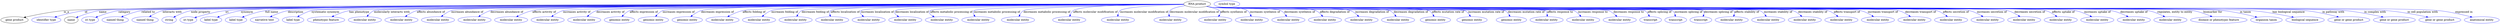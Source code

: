 digraph {
	graph [bb="0,0,10519,122"];
	node [label="\N"];
	"RNA product"	 [height=0.5,
		label="RNA product",
		pos="5073,104",
		width=1.5978];
	"gene product"	 [height=0.5,
		pos="56.025,18",
		width=1.5563];
	"RNA product" -> "gene product"	 [label=is_a,
		lp="287.3,61",
		pos="e,97.194,30.451 5015.2,103.89 4487.8,102.87 522.85,94.296 275.47,68 216.9,61.773 151.21,45.54 107.1,33.246"];
	id	 [color=blue,
		height=0.5,
		label="identifier type",
		pos="189.03,18",
		width=1.652];
	"RNA product" -> id	 [color=blue,
		label=id,
		lp="372.47,61",
		pos="e,227.08,31.948 5015.1,103.77 4484.7,101.66 486.99,85.203 366.14,68 321.32,61.621 271.86,46.988 236.63,35.191",
		style=solid];
	name	 [height=0.5,
		pos="296.03,18",
		width=0.81271];
	"RNA product" -> name	 [color=blue,
		label=name,
		lp="445.18,61",
		pos="e,318.94,29.662 5015.5,103.81 4490.5,102.03 548.42,87.992 429.71,68 393.58,61.916 354.6,46.183 328.1,33.975",
		style=solid];
	category	 [color=blue,
		height=0.5,
		label="iri type",
		pos="379.03,18",
		width=0.9834];
	"RNA product" -> category	 [color=blue,
		label=category,
		lp="537.12,61",
		pos="e,404.39,30.673 5015.3,103.81 4494.9,102.09 629.17,88.58 512.83,68 477.82,61.805 440.05,46.864 413.59,34.917",
		style=solid];
	"related to"	 [color=blue,
		height=0.5,
		label="named thing",
		pos="486.03,18",
		width=1.5019];
	"RNA product" -> "related to"	 [color=blue,
		label="related to",
		lp="636.26,61",
		pos="e,515.01,33.378 5015.3,103.84 4501.1,102.33 722.88,90.54 609.55,68 579.7,62.063 547.92,49.027 524.06,37.754",
		style=solid];
	"interacts with"	 [color=blue,
		height=0.5,
		label="named thing",
		pos="612.03,18",
		width=1.5019];
	"RNA product" -> "interacts with"	 [color=blue,
		label="interacts with",
		lp="736.93,61",
		pos="e,633.28,34.564 5015.2,103.94 4506.4,103.32 807.37,97.851 698.21,68 677.94,62.456 657.5,50.911 641.61,40.311",
		style=solid];
	"node property"	 [color=blue,
		height=0.5,
		label=string,
		pos="714.03,18",
		width=0.8403];
	"RNA product" -> "node property"	 [color=blue,
		label="node property",
		lp="855.1,61",
		pos="e,734.44,31.454 5015.2,103.87 4514.2,102.69 922.93,93.334 815.88,68 789.9,61.851 762.88,48.198 743.2,36.71",
		style=solid];
	iri	 [color=blue,
		height=0.5,
		label="iri type",
		pos="798.03,18",
		width=0.9834];
	"RNA product" -> iri	 [color=blue,
		label=iri,
		lp="973.25,61",
		pos="e,825.27,29.821 5015.5,103.89 4533.1,102.96 1176.5,95.47 966.58,68 909.91,60.584 896.28,53.974 842.03,36 839.63,35.205 837.17,34.343 \
834.71,33.441",
		style=solid];
	synonym	 [color=blue,
		height=0.5,
		label="label type",
		pos="896.03,18",
		width=1.2425];
	"RNA product" -> synonym	 [color=blue,
		label=synonym,
		lp="1058.7,61",
		pos="e,924.8,31.819 5015.2,103.76 4528.5,101.69 1135.2,86.633 1032.7,68 998.26,61.742 961.09,47.622 934.21,35.977",
		style=solid];
	"full name"	 [color=blue,
		height=0.5,
		label="label type",
		pos="1003,18",
		width=1.2425];
	"RNA product" -> "full name"	 [color=blue,
		label="full name",
		lp="1162.7,61",
		pos="e,1031.4,32.052 5015.5,103.75 4537.2,101.67 1235.5,86.629 1135.8,68 1102.5,61.777 1066.6,47.798 1040.6,36.199",
		style=solid];
	description	 [color=blue,
		height=0.5,
		label="narrative text",
		pos="1123,18",
		width=1.5834];
	"RNA product" -> description	 [color=blue,
		label=description,
		lp="1265.1,61",
		pos="e,1150.1,34.093 5015.4,103.79 4543.7,102.03 1330.3,89.241 1233.8,68 1207.6,62.231 1180.1,49.853 1159,38.858",
		style=solid];
	"systematic synonym"	 [color=blue,
		height=0.5,
		label="label type",
		pos="1243,18",
		width=1.2425];
	"RNA product" -> "systematic synonym"	 [color=blue,
		label="systematic synonym",
		lp="1391,61",
		pos="e,1264.6,34.068 5015.4,103.84 4550.6,102.49 1426.1,92.553 1333.1,68 1311.8,62.374 1290.1,50.585 1273.4,39.867",
		style=solid];
	"has phenotype"	 [color=blue,
		height=0.5,
		label="phenotypic feature",
		pos="1382,18",
		width=2.1155];
	"RNA product" -> "has phenotype"	 [color=blue,
		label="has phenotype",
		lp="1532.3,61",
		pos="e,1410.2,34.827 5015.4,103.75 4561.9,101.77 1581.3,87.983 1491.5,68 1466.2,62.365 1439.8,50.456 1419.2,39.675",
		style=solid];
	"molecularly interacts with"	 [color=blue,
		height=0.5,
		label="molecular entity",
		pos="1544,18",
		width=1.8837];
	"RNA product" -> "molecularly interacts with"	 [color=blue,
		label="molecularly interacts with",
		lp="1670.1,61",
		pos="e,1557.1,35.914 5015.2,103.69 4565.3,101.24 1638.2,84.703 1596.9,68 1584.1,62.847 1572.6,53.031 1563.7,43.452",
		style=solid];
	"affects abundance of"	 [color=blue,
		height=0.5,
		label="molecular entity",
		pos="1698,18",
		width=1.8837];
	"RNA product" -> "affects abundance of"	 [color=blue,
		label="affects abundance of",
		lp="1834.8,61",
		pos="e,1718.1,35.273 5015.2,103.81 4582,102.32 1857.2,92.042 1776.5,68 1758.4,62.622 1740.5,51.748 1726.4,41.51",
		style=solid];
	"increases abundance of"	 [color=blue,
		height=0.5,
		label="molecular entity",
		pos="1852,18",
		width=1.8837];
	"RNA product" -> "increases abundance of"	 [color=blue,
		label="increases abundance of",
		lp="1988.9,61",
		pos="e,1870.2,35.498 5015.5,103.81 4594.1,102.4 1999.7,92.668 1923.2,68 1906.7,62.678 1890.7,52.068 1878,41.987",
		style=solid];
	"decreases abundance of"	 [color=blue,
		height=0.5,
		label="molecular entity",
		pos="2006,18",
		width=1.8837];
	"RNA product" -> "decreases abundance of"	 [color=blue,
		label="decreases abundance of",
		lp="2154.1,61",
		pos="e,2027.1,35.273 5015.3,103.73 4606.2,101.74 2160.9,89.013 2087.9,68 2069,62.572 2050.2,51.543 2035.3,41.221",
		style=solid];
	"affects activity of"	 [color=blue,
		height=0.5,
		label="molecular entity",
		pos="2160,18",
		width=1.8837];
	"RNA product" -> "affects activity of"	 [color=blue,
		label="affects activity of",
		lp="2310.9,61",
		pos="e,2185.9,34.798 5015.2,103.61 4620,100.93 2330.7,84.661 2261.3,68 2237.9,62.373 2213.6,50.626 2194.7,39.932",
		style=solid];
	"increases activity of"	 [color=blue,
		height=0.5,
		label="molecular entity",
		pos="2314,18",
		width=1.8837];
	"RNA product" -> "increases activity of"	 [color=blue,
		label="increases activity of",
		lp="2449,61",
		pos="e,2334,35.256 5015.4,103.66 4631.6,101.37 2457.1,87.519 2392.1,68 2374.1,62.598 2356.3,51.722 2342.2,41.489",
		style=solid];
	"decreases activity of"	 [color=blue,
		height=0.5,
		label="molecular entity",
		pos="2468,18",
		width=1.8837];
	"RNA product" -> "decreases activity of"	 [color=blue,
		label="decreases activity of",
		lp="2591.2,61",
		pos="e,2484.6,35.462 5015.5,103.68 4643.7,101.56 2594.4,88.92 2533.7,68 2518.3,62.68 2503.6,52.217 2492.1,42.23",
		style=solid];
	"affects expression of"	 [color=blue,
		height=0.5,
		label="genomic entity",
		pos="2617,18",
		width=1.7475];
	"RNA product" -> "affects expression of"	 [color=blue,
		label="affects expression of",
		lp="2732.8,61",
		pos="e,2631.3,35.668 5015.5,103.68 4656,101.62 2730.8,89.606 2674.4,68 2660.8,62.764 2648.2,52.698 2638.3,42.963",
		style=solid];
	"increases expression of"	 [color=blue,
		height=0.5,
		label="genomic entity",
		pos="2761,18",
		width=1.7475];
	"RNA product" -> "increases expression of"	 [color=blue,
		label="increases expression of",
		lp="2881.9,61",
		pos="e,2774.8,35.9 5015.3,103.64 4667.9,101.4 2868.9,88.806 2816.2,68 2803.1,62.83 2791.2,53.012 2781.8,43.435",
		style=solid];
	"decreases expression of"	 [color=blue,
		height=0.5,
		label="genomic entity",
		pos="2905,18",
		width=1.7475];
	"RNA product" -> "decreases expression of"	 [color=blue,
		label="decreases expression of",
		lp="3044.1,61",
		pos="e,2923.4,35.218 5015.4,103.95 4688.4,103.53 3077.5,99.837 2977.9,68 2961,62.598 2944.5,51.871 2931.5,41.733",
		style=solid];
	"affects folding of"	 [color=blue,
		height=0.5,
		label="molecular entity",
		pos="3054,18",
		width=1.8837];
	"RNA product" -> "affects folding of"	 [color=blue,
		label="affects folding of",
		lp="3197.1,61",
		pos="e,3078.5,34.995 5015.4,103.67 4704.9,101.81 3241.4,91.816 3148.9,68 3127.1,62.389 3104.7,50.923 3087.2,40.385",
		style=solid];
	"increases folding of"	 [color=blue,
		height=0.5,
		label="molecular entity",
		pos="3208,18",
		width=1.8837];
	"RNA product" -> "increases folding of"	 [color=blue,
		label="increases folding of",
		lp="3330.2,61",
		pos="e,3225.1,35.681 5015.2,103.84 4716.6,102.89 3358.7,96.979 3274.6,68 3259.2,62.678 3244.4,52.32 3232.7,42.406",
		style=solid];
	"decreases folding of"	 [color=blue,
		height=0.5,
		label="molecular entity",
		pos="3362,18",
		width=1.8837];
	"RNA product" -> "decreases folding of"	 [color=blue,
		label="decreases folding of",
		lp="3464.4,61",
		pos="e,3372.6,35.798 5015.2,103.37 4725.5,100.17 3444.6,85.045 3407.3,68 3395.9,62.809 3386.2,53.255 3378.7,43.878",
		style=solid];
	"affects localization of"	 [color=blue,
		height=0.5,
		label="molecular entity",
		pos="3516,18",
		width=1.8837];
	"RNA product" -> "affects localization of"	 [color=blue,
		label="affects localization of",
		lp="3594.5,61",
		pos="e,3517.6,36.319 5015.4,103.54 4739.3,101.22 3564.6,90.061 3534,68 3526.9,62.862 3522.6,54.624 3520,46.304",
		style=solid];
	"increases localization of"	 [color=blue,
		height=0.5,
		label="molecular entity",
		pos="3670,18",
		width=1.8837];
	"RNA product" -> "increases localization of"	 [color=blue,
		label="increases localization of",
		lp="3731.7,61",
		pos="e,3661.4,36.008 5015.4,103.62 4753.4,101.74 3687.7,92.591 3663.8,68 3658,62.121 3657.3,53.833 3658.8,45.693",
		style=solid];
	"decreases localization of"	 [color=blue,
		height=0.5,
		label="molecular entity",
		pos="3824,18",
		width=1.8837];
	"RNA product" -> "decreases localization of"	 [color=blue,
		label="decreases localization of",
		lp="3876.8,61",
		pos="e,3810.2,35.735 5015.2,103.44 4770.1,100.94 3828.7,89.932 3807.4,68 3801.3,61.71 3802.1,53.115 3805.5,44.826",
		style=solid];
	"affects metabolic processing of"	 [color=blue,
		height=0.5,
		label="molecular entity",
		pos="3978,18",
		width=1.8837];
	"RNA product" -> "affects metabolic processing of"	 [color=blue,
		label="affects metabolic processing of",
		lp="4040.2,61",
		pos="e,3959.7,35.336 5015.4,103.23 4789,100.05 3971.4,87.265 3952.7,68 3946,61.081 3948.3,52.036 3953.6,43.544",
		style=solid];
	"increases metabolic processing of"	 [color=blue,
		height=0.5,
		label="molecular entity",
		pos="4132,18",
		width=1.8837];
	"RNA product" -> "increases metabolic processing of"	 [color=blue,
		label="increases metabolic processing of",
		lp="4233.3,61",
		pos="e,4129.1,36.343 5015.5,103.81 4816.9,102.9 4170.9,97.642 4138.5,68 4132.5,62.52 4130,54.441 4129.2,46.369",
		style=solid];
	"decreases metabolic processing of"	 [color=blue,
		height=0.5,
		label="molecular entity",
		pos="4314,18",
		width=1.8837];
	"RNA product" -> "decreases metabolic processing of"	 [color=blue,
		label="decreases metabolic processing of",
		lp="4440.5,61",
		pos="e,4319.9,35.997 5015.4,102.63 4848.3,98.453 4372.8,85.128 4344.2,68 4335.5,62.805 4329,54.054 4324.3,45.311",
		style=solid];
	"affects molecular modification of"	 [color=blue,
		height=0.5,
		label="molecular entity",
		pos="4528,18",
		width=1.8837];
	"RNA product" -> "affects molecular modification of"	 [color=blue,
		label="affects molecular modification of",
		lp="4644,61",
		pos="e,4531.2,36.266 5015.2,103.35 4887,101.45 4587.4,94.216 4550.1,68 4542.6,62.75 4537.6,54.373 4534.3,45.965",
		style=solid];
	"increases molecular modification of"	 [color=blue,
		height=0.5,
		label="molecular entity",
		pos="4737,18",
		width=1.8837];
	"RNA product" -> "increases molecular modification of"	 [color=blue,
		label="increases molecular modification of",
		lp="4849.1,61",
		pos="e,4736.4,36.334 5015.9,101.2 4928.1,96.374 4768.4,85.321 4748.8,68 4742.6,62.511 4739.4,54.43 4737.7,46.358",
		style=solid];
	"decreases molecular modification of"	 [color=blue,
		height=0.5,
		label="molecular entity",
		pos="4960,18",
		width=1.8837];
	"RNA product" -> "decreases molecular modification of"	 [color=blue,
		label="decreases molecular modification of",
		lp="5059.3,61",
		pos="e,4953.8,36.279 5023.7,94.704 4996.2,88.391 4965.7,79.168 4957.5,68 4953,61.839 4951.8,54.006 4952.3,46.378",
		style=solid];
	"affects synthesis of"	 [color=blue,
		height=0.5,
		label="molecular entity",
		pos="5149,18",
		width=1.8837];
	"RNA product" -> "affects synthesis of"	 [color=blue,
		label="affects synthesis of",
		lp="5221.6,61",
		pos="e,5161.4,35.805 5116.4,91.943 5136.9,85.289 5158.2,76.641 5164,68 5168.7,61.18 5168.1,52.89 5165.5,45.038",
		style=solid];
	"increases synthesis of"	 [color=blue,
		height=0.5,
		label="molecular entity",
		pos="5303,18",
		width=1.8837];
	"RNA product" -> "increases synthesis of"	 [color=blue,
		label="increases synthesis of",
		lp="5351.7,61",
		pos="e,5299,36.096 5115.1,91.601 5123,89.533 5131.2,87.558 5139,86 5169.8,79.859 5253.6,86.367 5279,68 5286.5,62.57 5291.8,54.148 5295.4,\
45.755",
		style=solid];
	"decreases synthesis of"	 [color=blue,
		height=0.5,
		label="molecular entity",
		pos="5457,18",
		width=1.8837];
	"RNA product" -> "decreases synthesis of"	 [color=blue,
		label="decreases synthesis of",
		lp="5495.8,61",
		pos="e,5447.4,36.062 5114.3,91.38 5122.4,89.281 5130.9,87.351 5139,86 5199.9,75.833 5361.2,96.18 5416,68 5426.3,62.715 5435,53.581 5441.6,\
44.554",
		style=solid];
	"affects degradation of"	 [color=blue,
		height=0.5,
		label="molecular entity",
		pos="5611,18",
		width=1.8837];
	"RNA product" -> "affects degradation of"	 [color=blue,
		label="affects degradation of",
		lp="5643.9,61",
		pos="e,5599.2,35.727 5113.9,91.326 5122.2,89.204 5130.8,87.278 5139,86 5185.5,78.766 5519.1,87.14 5562,68 5574,62.669 5584.6,52.96 5592.8,\
43.506",
		style=solid];
	"increases degradation of"	 [color=blue,
		height=0.5,
		label="molecular entity",
		pos="5765,18",
		width=1.8837];
	"RNA product" -> "increases degradation of"	 [color=blue,
		label="increases degradation of",
		lp="5800,61",
		pos="e,5750.9,35.822 5113.9,91.255 5122.1,89.138 5130.8,87.233 5139,86 5201.7,76.599 5650.2,91.516 5709,68 5722.2,62.733 5734.3,52.9 \
5743.9,43.339",
		style=solid];
	"decreases degradation of"	 [color=blue,
		height=0.5,
		label="molecular entity",
		pos="5919,18",
		width=1.8837];
	"RNA product" -> "decreases degradation of"	 [color=blue,
		label="decreases degradation of",
		lp="5961.2,61",
		pos="e,5907.8,35.799 5113.9,91.209 5122.1,89.096 5130.8,87.205 5139,86 5219.6,74.196 5797.7,101.25 5872,68 5883.6,62.81 5893.7,53.256 \
5901.6,43.879",
		style=solid];
	"affects mutation rate of"	 [color=blue,
		height=0.5,
		label="genomic entity",
		pos="6072,18",
		width=1.7475];
	"RNA product" -> "affects mutation rate of"	 [color=blue,
		label="affects mutation rate of",
		lp="6116,61",
		pos="e,6063.5,36.228 5113.9,91.18 5122.1,89.07 5130.8,87.186 5139,86 5188.2,78.904 5989.7,90.546 6034,68 6044,62.906 6052.2,53.809 6058.3,\
44.759",
		style=solid];
	"increases mutation rate of"	 [color=blue,
		height=0.5,
		label="genomic entity",
		pos="6225,18",
		width=1.7475];
	"RNA product" -> "increases mutation rate of"	 [color=blue,
		label="increases mutation rate of",
		lp="6275.1,61",
		pos="e,6215.8,36.265 5113.9,91.161 5122.1,89.052 5130.8,87.174 5139,86 5196.6,77.79 6132.9,93.627 6185,68 6195.3,62.948 6203.8,53.86 \
6210.3,44.805",
		style=solid];
	"decreases mutation rate of"	 [color=blue,
		height=0.5,
		label="genomic entity",
		pos="6386,18",
		width=1.7475];
	"RNA product" -> "decreases mutation rate of"	 [color=blue,
		label="decreases mutation rate of",
		lp="6441.3,61",
		pos="e,6378.6,36.21 5113.9,91.146 5122.1,89.038 5130.8,87.165 5139,86 5205.7,76.566 6291.5,99.541 6351,68 6360.6,62.938 6368.1,53.972 \
6373.6,45.017",
		style=solid];
	"affects response to"	 [color=blue,
		height=0.5,
		label="molecular entity",
		pos="6535,18",
		width=1.8837];
	"RNA product" -> "affects response to"	 [color=blue,
		label="affects response to",
		lp="6582,61",
		pos="e,6534.3,36.294 5113.9,91.134 5122.1,89.027 5130.8,87.157 5139,86 5177,80.664 6488.2,90.804 6519,68 6526,62.835 6530,54.59 6532.3,\
46.273",
		style=solid];
	"increases response to"	 [color=blue,
		height=0.5,
		label="molecular entity",
		pos="6689,18",
		width=1.8837];
	"RNA product" -> "increases response to"	 [color=blue,
		label="increases response to",
		lp="6719.1,61",
		pos="e,6676.6,35.892 5113.5,91.218 5121.9,89.075 5130.7,87.169 5139,86 5221.5,74.45 6561.1,99.952 6638,68 6650.4,62.871 6661.4,53.194 \
6670,43.71",
		style=solid];
	"decreases response to"	 [color=blue,
		height=0.5,
		label="molecular entity",
		pos="6843,18",
		width=1.8837];
	"RNA product" -> "decreases response to"	 [color=blue,
		label="decreases response to",
		lp="6867.3,61",
		pos="e,6827.7,35.709 5113.5,91.211 5121.9,89.068 5130.7,87.165 5139,86 5229.4,73.388 6696.2,99.197 6782,68 6796.4,62.766 6809.9,52.56 \
6820.5,42.727",
		style=solid];
	"affects splicing of"	 [color=blue,
		height=0.5,
		label=transcript,
		pos="6972,18",
		width=1.2084];
	"RNA product" -> "affects splicing of"	 [color=blue,
		label="affects splicing of",
		lp="7000.1,61",
		pos="e,6963.2,35.796 5113.5,91.205 5121.9,89.063 5130.7,87.161 5139,86 5188.4,79.141 6887.2,89.801 6932,68 6942.5,62.911 6951.1,53.636 \
6957.6,44.444",
		style=solid];
	"increases splicing of"	 [color=blue,
		height=0.5,
		label=transcript,
		pos="7077,18",
		width=1.2084];
	"RNA product" -> "increases splicing of"	 [color=blue,
		label="increases splicing of",
		lp="7123.2,61",
		pos="e,7073.8,36.004 5113.5,91.201 5121.9,89.059 5130.7,87.159 5139,86 5191.7,78.691 7009.4,96.909 7054,68 7062,62.869 7067.2,54.25 7070.6,\
45.6",
		style=solid];
	"decreases splicing of"	 [color=blue,
		height=0.5,
		label=transcript,
		pos="7182,18",
		width=1.2084];
	"RNA product" -> "decreases splicing of"	 [color=blue,
		label="decreases splicing of",
		lp="7249.3,61",
		pos="e,7188.7,36.096 5113.5,91.197 5121.9,89.055 5130.7,87.156 5139,86 5167.2,82.106 7164,88.173 7184,68 7189.7,62.274 7191,54.127 7190.3,\
46.068",
		style=solid];
	"affects stability of"	 [color=blue,
		height=0.5,
		label="molecular entity",
		pos="7311,18",
		width=1.8837];
	"RNA product" -> "affects stability of"	 [color=blue,
		label="affects stability of",
		lp="7369.4,61",
		pos="e,7317.2,36.101 5113.5,91.193 5121.9,89.052 5130.7,87.154 5139,86 5168.9,81.87 7290.8,89.43 7312,68 7317.7,62.278 7319.1,54.133 \
7318.6,46.074",
		style=solid];
	"increases stability of"	 [color=blue,
		height=0.5,
		label="molecular entity",
		pos="7465,18",
		width=1.8837];
	"RNA product" -> "increases stability of"	 [color=blue,
		label="increases stability of",
		lp="7499.6,61",
		pos="e,7455.5,36.319 5113.5,91.191 5121.9,89.05 5130.7,87.152 5139,86 5201.9,77.327 7366.8,95.376 7424,68 7434.5,63.01 7443.1,53.934 \
7449.8,44.871",
		style=solid];
	"decreases stability of"	 [color=blue,
		height=0.5,
		label="molecular entity",
		pos="7619,18",
		width=1.8837];
	"RNA product" -> "decreases stability of"	 [color=blue,
		label="decreases stability of",
		lp="7643.7,61",
		pos="e,7604.6,35.712 5113.5,91.188 5121.9,89.047 5130.7,87.15 5139,86 5205.7,76.822 7498,91.666 7561,68 7574.8,62.82 7587.5,52.762 7597.5,\
43.017",
		style=solid];
	"affects transport of"	 [color=blue,
		height=0.5,
		label="molecular entity",
		pos="7773,18",
		width=1.8837];
	"RNA product" -> "affects transport of"	 [color=blue,
		label="affects transport of",
		lp="7785.8,61",
		pos="e,7756.1,35.509 5113.5,91.185 5121.9,89.045 5130.7,87.149 5139,86 5209.7,76.287 7638.4,90.706 7706,68 7721.7,62.743 7736.6,52.286 \
7748.5,42.288",
		style=solid];
	"increases transport of"	 [color=blue,
		height=0.5,
		label="molecular entity",
		pos="7927,18",
		width=1.8837];
	"RNA product" -> "increases transport of"	 [color=blue,
		label="increases transport of",
		lp="7934.9,61",
		pos="e,7905.4,35.068 5113.5,91.183 5121.9,89.042 5130.7,87.147 5139,86 5287.8,65.572 7697.3,107.94 7842,68 7861.6,62.595 7881.3,51.452 \
7896.8,41.055",
		style=solid];
	"decreases transport of"	 [color=blue,
		height=0.5,
		label="molecular entity",
		pos="8081,18",
		width=1.8837];
	"RNA product" -> "decreases transport of"	 [color=blue,
		label="decreases transport of",
		lp="8092.1,61",
		pos="e,8059.9,35.313 5113.5,91.18 5121.9,89.04 5130.7,87.146 5139,86 5217.7,75.207 7922.6,89.721 7999,68 8017.9,62.627 8036.8,51.602 \
8051.7,41.269",
		style=solid];
	"affects secretion of"	 [color=blue,
		height=0.5,
		label="molecular entity",
		pos="8235,18",
		width=1.8837];
	"RNA product" -> "affects secretion of"	 [color=blue,
		label="affects secretion of",
		lp="8240.2,61",
		pos="e,8215.1,35.305 5113.5,91.178 5121.9,89.038 5130.7,87.144 5139,86 5222.1,74.625 8076.6,91.812 8157,68 8175,62.665 8192.8,51.795 \
8206.9,41.549",
		style=solid];
	"increases secretion of"	 [color=blue,
		height=0.5,
		label="molecular entity",
		pos="8389,18",
		width=1.8837];
	"RNA product" -> "increases secretion of"	 [color=blue,
		label="increases secretion of",
		lp="8392.3,61",
		pos="e,8365.4,35.089 5113.5,91.177 5121.9,89.037 5130.7,87.143 5139,86 5225.9,74.108 8212.1,89.853 8297,68 8318.3,62.524 8340,51.065 \
8357,40.498",
		style=solid];
	"decreases secretion of"	 [color=blue,
		height=0.5,
		label="molecular entity",
		pos="8543,18",
		width=1.8837];
	"RNA product" -> "decreases secretion of"	 [color=blue,
		label="decreases secretion of",
		lp="8550.4,61",
		pos="e,8520.8,35.081 5113.5,91.175 5121.9,89.035 5130.7,87.142 5139,86 5230.3,73.522 8367.1,92.001 8456,68 8476.2,62.563 8496.5,51.263 \
8512.5,40.779",
		style=solid];
	"affects uptake of"	 [color=blue,
		height=0.5,
		label="molecular entity",
		pos="8697,18",
		width=1.8837];
	"RNA product" -> "affects uptake of"	 [color=blue,
		label="affects uptake of",
		lp="8693.5,61",
		pos="e,8676.2,35.318 5113.5,91.173 5121.9,89.034 5130.7,87.141 5139,86 5234.7,72.932 8523.2,94.609 8616,68 8634.8,62.634 8653.4,51.61 \
8668.1,41.275",
		style=solid];
	"increases uptake of"	 [color=blue,
		height=0.5,
		label="molecular entity",
		pos="8851,18",
		width=1.8837];
	"RNA product" -> "increases uptake of"	 [color=blue,
		label="increases uptake of",
		lp="8837.7,61",
		pos="e,8824,34.619 5113.5,91.172 5121.9,89.032 5130.7,87.14 5139,86 5238.2,72.46 8646.3,89.958 8744,68 8769,62.386 8795.1,50.351 8815.2,\
39.496",
		style=solid];
	"decreases uptake of"	 [color=blue,
		height=0.5,
		label="molecular entity",
		pos="9005,18",
		width=1.8837];
	"RNA product" -> "decreases uptake of"	 [color=blue,
		label="decreases uptake of",
		lp="8990.8,61",
		pos="e,8977.2,34.624 5113.5,91.171 5121.9,89.031 5130.7,87.139 5139,86 5242.4,71.904 8793.1,90.332 8895,68 8920.6,62.393 8947.4,50.359 \
8968.2,39.502",
		style=solid];
	"regulates, entity to entity"	 [color=blue,
		height=0.5,
		label="molecular entity",
		pos="9159,18",
		width=1.8837];
	"RNA product" -> "regulates, entity to entity"	 [color=blue,
		label="regulates, entity to entity",
		lp="9160.6,61",
		pos="e,9131.5,34.625 5113.5,91.169 5121.9,89.03 5130.7,87.139 5139,86 5246.7,71.332 8943.9,91.426 9050,68 9075.4,62.394 9102,50.36 9122.5,\
39.503",
		style=solid];
	"biomarker for"	 [color=blue,
		height=0.5,
		label="disease or phenotypic feature",
		pos="9358,18",
		width=3.1523];
	"RNA product" -> "biomarker for"	 [color=blue,
		label="biomarker for",
		lp="9318.7,61",
		pos="e,9325.1,35.263 5113.5,91.168 5121.9,89.029 5130.7,87.138 5139,86 5364.4,55.307 9010.8,111.82 9234,68 9262.4,62.439 9292.4,50.481 \
9315.9,39.654",
		style=solid];
	"in taxon"	 [color=blue,
		height=0.5,
		label="organism taxon",
		pos="9554,18",
		width=1.7978];
	"RNA product" -> "in taxon"	 [color=blue,
		label="in taxon",
		lp="9453.8,61",
		pos="e,9512.5,31.987 5113.5,91.167 5121.9,89.028 5130.7,87.137 5139,86 5371.4,54.371 9128.4,98.146 9361,68 9409.9,61.67 9464,46.931 9502.5,\
35.086",
		style=solid];
	"has biological sequence"	 [color=blue,
		height=0.5,
		label="biological sequence",
		pos="9717,18",
		width=2.2247];
	"RNA product" -> "has biological sequence"	 [color=blue,
		label="has biological sequence",
		lp="9632.5,61",
		pos="e,9665.7,31.986 5113.5,91.166 5121.9,89.027 5130.7,87.137 5139,86 5378,53.493 9240.2,93.524 9480,68 9540.5,61.56 9608.4,46.424 9655.9,\
34.482",
		style=solid];
	"in pathway with"	 [color=blue,
		height=0.5,
		label="gene or gene product",
		pos="9900,18",
		width=2.3474];
	"RNA product" -> "in pathway with"	 [color=blue,
		label="in pathway with",
		lp="9820.1,61",
		pos="e,9853.7,33.19 5113.5,91.165 5121.9,89.026 5130.7,87.136 5139,86 5390.3,51.849 9451.5,99.927 9703,68 9751.4,61.856 9805,47.761 9844.1,\
36.097",
		style=solid];
	"in complex with"	 [color=blue,
		height=0.5,
		label="gene or gene product",
		pos="10087,18",
		width=2.3474];
	"RNA product" -> "in complex with"	 [color=blue,
		label="in complex with",
		lp="9993.5,61",
		pos="e,10037,32.709 5113.5,91.164 5121.9,89.025 5130.7,87.135 5139,86 5399.4,50.625 9608,98.057 9869,68 9923.4,61.737 9984,47.202 10028,\
35.409",
		style=solid];
	"in cell population with"	 [color=blue,
		height=0.5,
		label="gene or gene product",
		pos="10274,18",
		width=2.3474];
	"RNA product" -> "in cell population with"	 [color=blue,
		label="in cell population with",
		lp="10190,61",
		pos="e,10223,32.35 5113.5,91.163 5121.9,89.024 5130.7,87.135 5139,86 5409,49.342 9772.2,97.48 10043,68 10101,61.651 10167,46.792 10213,\
34.913",
		style=solid];
	"expressed in"	 [color=blue,
		height=0.5,
		label="anatomical entity",
		pos="10448,18",
		width=1.9792];
	"RNA product" -> "expressed in"	 [color=blue,
		label="expressed in",
		lp="10361,61",
		pos="e,10405,32.473 5113.5,91.162 5121.9,89.023 5130.7,87.134 5139,86 5420.8,47.764 9975.1,104.8 10257,68 10305,61.77 10358,47.326 10396,\
35.556",
		style=solid];
	"macromolecular machine_name"	 [color=blue,
		height=0.5,
		label="symbol type",
		pos="5202,104",
		width=1.4885];
}
